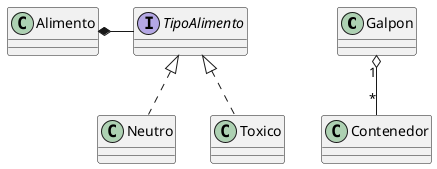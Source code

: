 @startuml
class Galpon{

}

class Contenedor{

}

class Alimento{

}

interface TipoAlimento{

}

class Neutro{

}

class Toxico{

}

Alimento *- TipoAlimento
Galpon "1" o-- "*" Contenedor
TipoAlimento <|.. Neutro
TipoAlimento <|.. Toxico


@enduml

